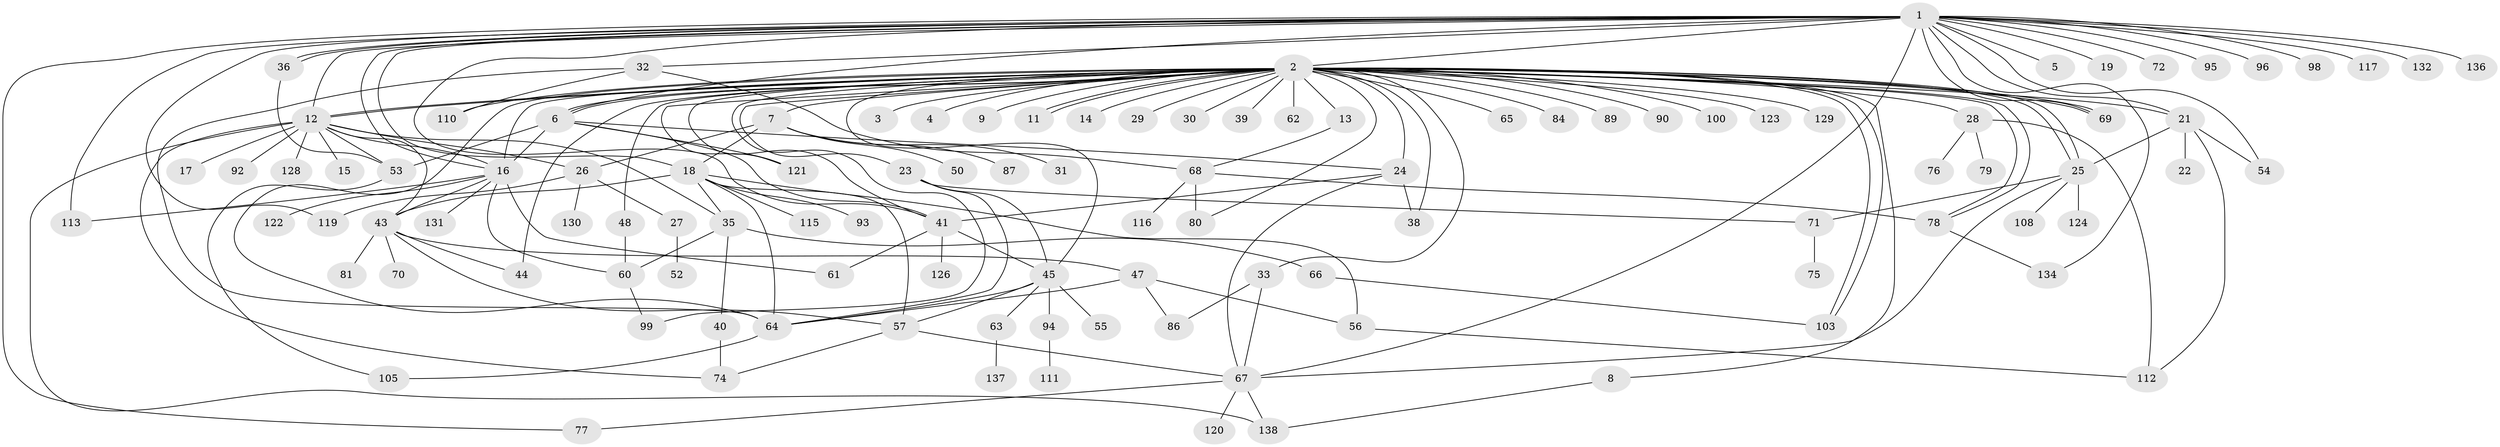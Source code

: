 // original degree distribution, {27: 0.007246376811594203, 49: 0.007246376811594203, 1: 0.4492753623188406, 8: 0.007246376811594203, 4: 0.10869565217391304, 2: 0.21014492753623187, 15: 0.007246376811594203, 9: 0.014492753623188406, 7: 0.021739130434782608, 5: 0.021739130434782608, 3: 0.09420289855072464, 6: 0.050724637681159424}
// Generated by graph-tools (version 1.1) at 2025/41/03/06/25 10:41:48]
// undirected, 109 vertices, 175 edges
graph export_dot {
graph [start="1"]
  node [color=gray90,style=filled];
  1 [super="+106"];
  2 [super="+10"];
  3;
  4;
  5;
  6;
  7 [super="+37"];
  8 [super="+51"];
  9;
  11;
  12 [super="+42"];
  13;
  14;
  15;
  16 [super="+20"];
  17;
  18 [super="+88"];
  19;
  21 [super="+133"];
  22;
  23;
  24 [super="+34"];
  25;
  26 [super="+85"];
  27;
  28 [super="+135"];
  29;
  30 [super="+49"];
  31;
  32 [super="+82"];
  33 [super="+91"];
  35 [super="+97"];
  36;
  38;
  39;
  40;
  41 [super="+104"];
  43 [super="+101"];
  44 [super="+46"];
  45 [super="+59"];
  47;
  48;
  50;
  52;
  53;
  54;
  55;
  56 [super="+58"];
  57 [super="+125"];
  60 [super="+102"];
  61;
  62;
  63;
  64 [super="+114"];
  65;
  66;
  67 [super="+118"];
  68 [super="+73"];
  69;
  70;
  71 [super="+83"];
  72;
  74;
  75;
  76;
  77;
  78 [super="+109"];
  79;
  80;
  81;
  84;
  86 [super="+107"];
  87;
  89;
  90;
  92;
  93;
  94;
  95;
  96;
  98;
  99;
  100;
  103;
  105 [super="+127"];
  108;
  110;
  111;
  112;
  113;
  115;
  116;
  117;
  119;
  120;
  121;
  122;
  123;
  124;
  126;
  128;
  129;
  130;
  131;
  132;
  134;
  136;
  137;
  138;
  1 -- 2;
  1 -- 5;
  1 -- 6;
  1 -- 12;
  1 -- 18;
  1 -- 19;
  1 -- 21 [weight=2];
  1 -- 32;
  1 -- 36;
  1 -- 36;
  1 -- 41 [weight=2];
  1 -- 54;
  1 -- 67;
  1 -- 69;
  1 -- 72;
  1 -- 77;
  1 -- 95;
  1 -- 96;
  1 -- 98;
  1 -- 113;
  1 -- 117;
  1 -- 132;
  1 -- 134;
  1 -- 136;
  1 -- 119;
  1 -- 16;
  2 -- 3;
  2 -- 4;
  2 -- 6;
  2 -- 6;
  2 -- 7;
  2 -- 8;
  2 -- 9;
  2 -- 11;
  2 -- 11;
  2 -- 12;
  2 -- 12;
  2 -- 13;
  2 -- 14;
  2 -- 16;
  2 -- 21;
  2 -- 23;
  2 -- 24;
  2 -- 25;
  2 -- 25;
  2 -- 29;
  2 -- 30;
  2 -- 33;
  2 -- 38;
  2 -- 39;
  2 -- 44;
  2 -- 48;
  2 -- 62;
  2 -- 65;
  2 -- 69;
  2 -- 69;
  2 -- 78;
  2 -- 78;
  2 -- 80;
  2 -- 84;
  2 -- 89;
  2 -- 90;
  2 -- 99;
  2 -- 100;
  2 -- 103;
  2 -- 103;
  2 -- 110;
  2 -- 121;
  2 -- 123;
  2 -- 129;
  2 -- 28;
  2 -- 41;
  2 -- 64;
  2 -- 45;
  6 -- 24;
  6 -- 41;
  6 -- 53;
  6 -- 121;
  6 -- 16;
  7 -- 18;
  7 -- 31;
  7 -- 26;
  7 -- 50;
  7 -- 87;
  8 -- 138;
  12 -- 15;
  12 -- 16;
  12 -- 17;
  12 -- 26;
  12 -- 35;
  12 -- 53;
  12 -- 74;
  12 -- 92;
  12 -- 128;
  12 -- 138;
  12 -- 43;
  13 -- 68;
  16 -- 43;
  16 -- 131;
  16 -- 113;
  16 -- 122;
  16 -- 60;
  16 -- 61;
  18 -- 56;
  18 -- 57;
  18 -- 64;
  18 -- 93;
  18 -- 115;
  18 -- 35;
  18 -- 43;
  21 -- 22;
  21 -- 25;
  21 -- 54;
  21 -- 112;
  23 -- 45;
  23 -- 71;
  23 -- 64;
  24 -- 67;
  24 -- 41;
  24 -- 38;
  25 -- 67;
  25 -- 71;
  25 -- 108;
  25 -- 124;
  26 -- 27;
  26 -- 119;
  26 -- 130;
  27 -- 52;
  28 -- 76;
  28 -- 79;
  28 -- 112;
  32 -- 64;
  32 -- 68;
  32 -- 110;
  33 -- 67;
  33 -- 86;
  35 -- 40;
  35 -- 60;
  35 -- 66;
  36 -- 53;
  40 -- 74;
  41 -- 61;
  41 -- 126;
  41 -- 45;
  43 -- 47;
  43 -- 57;
  43 -- 70;
  43 -- 81;
  43 -- 44;
  45 -- 55;
  45 -- 57;
  45 -- 64;
  45 -- 94;
  45 -- 63;
  47 -- 56;
  47 -- 86;
  47 -- 64;
  48 -- 60;
  53 -- 105;
  56 -- 112;
  57 -- 74;
  57 -- 67;
  60 -- 99;
  63 -- 137;
  64 -- 105;
  66 -- 103;
  67 -- 120;
  67 -- 138;
  67 -- 77;
  68 -- 78;
  68 -- 80;
  68 -- 116;
  71 -- 75;
  78 -- 134;
  94 -- 111;
}
